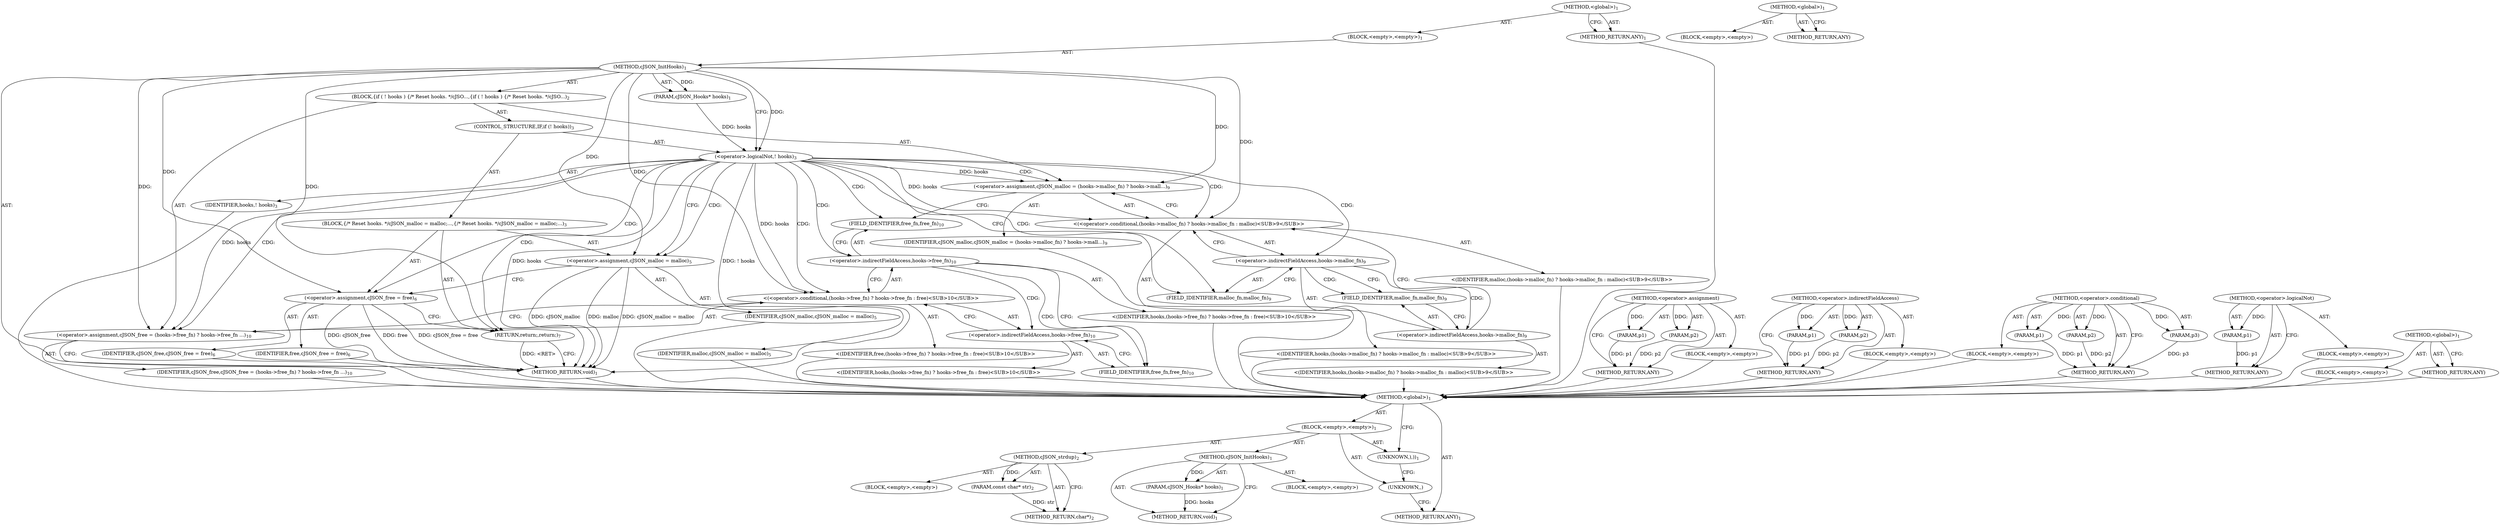digraph "cJSON_strdup" {
vulnerable_6 [label=<(METHOD,&lt;global&gt;)<SUB>1</SUB>>];
vulnerable_7 [label=<(BLOCK,&lt;empty&gt;,&lt;empty&gt;)<SUB>1</SUB>>];
vulnerable_8 [label=<(METHOD,cJSON_InitHooks)<SUB>1</SUB>>];
vulnerable_9 [label=<(PARAM,cJSON_Hooks* hooks)<SUB>1</SUB>>];
vulnerable_10 [label=<(BLOCK,{
	if ( ! hooks ) {
		/* Reset hooks. */
		cJSO...,{
	if ( ! hooks ) {
		/* Reset hooks. */
		cJSO...)<SUB>2</SUB>>];
vulnerable_11 [label=<(CONTROL_STRUCTURE,IF,if (! hooks))<SUB>3</SUB>>];
vulnerable_12 [label=<(&lt;operator&gt;.logicalNot,! hooks)<SUB>3</SUB>>];
vulnerable_13 [label=<(IDENTIFIER,hooks,! hooks)<SUB>3</SUB>>];
vulnerable_14 [label=<(BLOCK,{
		/* Reset hooks. */
		cJSON_malloc = malloc;...,{
		/* Reset hooks. */
		cJSON_malloc = malloc;...)<SUB>3</SUB>>];
vulnerable_15 [label=<(&lt;operator&gt;.assignment,cJSON_malloc = malloc)<SUB>5</SUB>>];
vulnerable_16 [label=<(IDENTIFIER,cJSON_malloc,cJSON_malloc = malloc)<SUB>5</SUB>>];
vulnerable_17 [label=<(IDENTIFIER,malloc,cJSON_malloc = malloc)<SUB>5</SUB>>];
vulnerable_18 [label=<(&lt;operator&gt;.assignment,cJSON_free = free)<SUB>6</SUB>>];
vulnerable_19 [label=<(IDENTIFIER,cJSON_free,cJSON_free = free)<SUB>6</SUB>>];
vulnerable_20 [label=<(IDENTIFIER,free,cJSON_free = free)<SUB>6</SUB>>];
vulnerable_21 [label=<(RETURN,return;,return;)<SUB>7</SUB>>];
vulnerable_22 [label=<(&lt;operator&gt;.assignment,cJSON_malloc = (hooks-&gt;malloc_fn) ? hooks-&gt;mall...)<SUB>9</SUB>>];
vulnerable_23 [label=<(IDENTIFIER,cJSON_malloc,cJSON_malloc = (hooks-&gt;malloc_fn) ? hooks-&gt;mall...)<SUB>9</SUB>>];
vulnerable_24 [label="<(&lt;operator&gt;.conditional,(hooks-&gt;malloc_fn) ? hooks-&gt;malloc_fn : malloc)<SUB>9</SUB>>"];
vulnerable_25 [label=<(&lt;operator&gt;.indirectFieldAccess,hooks-&gt;malloc_fn)<SUB>9</SUB>>];
vulnerable_26 [label="<(IDENTIFIER,hooks,(hooks-&gt;malloc_fn) ? hooks-&gt;malloc_fn : malloc)<SUB>9</SUB>>"];
vulnerable_27 [label=<(FIELD_IDENTIFIER,malloc_fn,malloc_fn)<SUB>9</SUB>>];
vulnerable_28 [label=<(&lt;operator&gt;.indirectFieldAccess,hooks-&gt;malloc_fn)<SUB>9</SUB>>];
vulnerable_29 [label="<(IDENTIFIER,hooks,(hooks-&gt;malloc_fn) ? hooks-&gt;malloc_fn : malloc)<SUB>9</SUB>>"];
vulnerable_30 [label=<(FIELD_IDENTIFIER,malloc_fn,malloc_fn)<SUB>9</SUB>>];
vulnerable_31 [label="<(IDENTIFIER,malloc,(hooks-&gt;malloc_fn) ? hooks-&gt;malloc_fn : malloc)<SUB>9</SUB>>"];
vulnerable_32 [label=<(&lt;operator&gt;.assignment,cJSON_free = (hooks-&gt;free_fn) ? hooks-&gt;free_fn ...)<SUB>10</SUB>>];
vulnerable_33 [label=<(IDENTIFIER,cJSON_free,cJSON_free = (hooks-&gt;free_fn) ? hooks-&gt;free_fn ...)<SUB>10</SUB>>];
vulnerable_34 [label="<(&lt;operator&gt;.conditional,(hooks-&gt;free_fn) ? hooks-&gt;free_fn : free)<SUB>10</SUB>>"];
vulnerable_35 [label=<(&lt;operator&gt;.indirectFieldAccess,hooks-&gt;free_fn)<SUB>10</SUB>>];
vulnerable_36 [label="<(IDENTIFIER,hooks,(hooks-&gt;free_fn) ? hooks-&gt;free_fn : free)<SUB>10</SUB>>"];
vulnerable_37 [label=<(FIELD_IDENTIFIER,free_fn,free_fn)<SUB>10</SUB>>];
vulnerable_38 [label=<(&lt;operator&gt;.indirectFieldAccess,hooks-&gt;free_fn)<SUB>10</SUB>>];
vulnerable_39 [label="<(IDENTIFIER,hooks,(hooks-&gt;free_fn) ? hooks-&gt;free_fn : free)<SUB>10</SUB>>"];
vulnerable_40 [label=<(FIELD_IDENTIFIER,free_fn,free_fn)<SUB>10</SUB>>];
vulnerable_41 [label="<(IDENTIFIER,free,(hooks-&gt;free_fn) ? hooks-&gt;free_fn : free)<SUB>10</SUB>>"];
vulnerable_42 [label=<(METHOD_RETURN,void)<SUB>1</SUB>>];
vulnerable_44 [label=<(METHOD_RETURN,ANY)<SUB>1</SUB>>];
vulnerable_63 [label=<(METHOD,&lt;operator&gt;.assignment)>];
vulnerable_64 [label=<(PARAM,p1)>];
vulnerable_65 [label=<(PARAM,p2)>];
vulnerable_66 [label=<(BLOCK,&lt;empty&gt;,&lt;empty&gt;)>];
vulnerable_67 [label=<(METHOD_RETURN,ANY)>];
vulnerable_74 [label=<(METHOD,&lt;operator&gt;.indirectFieldAccess)>];
vulnerable_75 [label=<(PARAM,p1)>];
vulnerable_76 [label=<(PARAM,p2)>];
vulnerable_77 [label=<(BLOCK,&lt;empty&gt;,&lt;empty&gt;)>];
vulnerable_78 [label=<(METHOD_RETURN,ANY)>];
vulnerable_68 [label=<(METHOD,&lt;operator&gt;.conditional)>];
vulnerable_69 [label=<(PARAM,p1)>];
vulnerable_70 [label=<(PARAM,p2)>];
vulnerable_71 [label=<(PARAM,p3)>];
vulnerable_72 [label=<(BLOCK,&lt;empty&gt;,&lt;empty&gt;)>];
vulnerable_73 [label=<(METHOD_RETURN,ANY)>];
vulnerable_59 [label=<(METHOD,&lt;operator&gt;.logicalNot)>];
vulnerable_60 [label=<(PARAM,p1)>];
vulnerable_61 [label=<(BLOCK,&lt;empty&gt;,&lt;empty&gt;)>];
vulnerable_62 [label=<(METHOD_RETURN,ANY)>];
vulnerable_53 [label=<(METHOD,&lt;global&gt;)<SUB>1</SUB>>];
vulnerable_54 [label=<(BLOCK,&lt;empty&gt;,&lt;empty&gt;)>];
vulnerable_55 [label=<(METHOD_RETURN,ANY)>];
fixed_6 [label=<(METHOD,&lt;global&gt;)<SUB>1</SUB>>];
fixed_7 [label=<(BLOCK,&lt;empty&gt;,&lt;empty&gt;)<SUB>1</SUB>>];
fixed_8 [label=<(METHOD,cJSON_InitHooks)<SUB>1</SUB>>];
fixed_9 [label=<(PARAM,cJSON_Hooks* hooks)<SUB>1</SUB>>];
fixed_10 [label=<(BLOCK,&lt;empty&gt;,&lt;empty&gt;)>];
fixed_11 [label=<(METHOD_RETURN,void)<SUB>1</SUB>>];
fixed_13 [label=<(UNKNOWN,),))<SUB>1</SUB>>];
fixed_14 [label=<(METHOD,cJSON_strdup)<SUB>2</SUB>>];
fixed_15 [label=<(PARAM,const char* str)<SUB>2</SUB>>];
fixed_16 [label=<(BLOCK,&lt;empty&gt;,&lt;empty&gt;)>];
fixed_17 [label=<(METHOD_RETURN,char*)<SUB>2</SUB>>];
fixed_19 [label=<(UNKNOWN,,)>];
fixed_20 [label=<(METHOD_RETURN,ANY)<SUB>1</SUB>>];
fixed_31 [label=<(METHOD,&lt;global&gt;)<SUB>1</SUB>>];
fixed_32 [label=<(BLOCK,&lt;empty&gt;,&lt;empty&gt;)>];
fixed_33 [label=<(METHOD_RETURN,ANY)>];
vulnerable_6 -> vulnerable_7  [key=0, label="AST: "];
vulnerable_6 -> vulnerable_44  [key=0, label="AST: "];
vulnerable_6 -> vulnerable_44  [key=1, label="CFG: "];
vulnerable_7 -> vulnerable_8  [key=0, label="AST: "];
vulnerable_8 -> vulnerable_9  [key=0, label="AST: "];
vulnerable_8 -> vulnerable_9  [key=1, label="DDG: "];
vulnerable_8 -> vulnerable_10  [key=0, label="AST: "];
vulnerable_8 -> vulnerable_42  [key=0, label="AST: "];
vulnerable_8 -> vulnerable_12  [key=0, label="CFG: "];
vulnerable_8 -> vulnerable_12  [key=1, label="DDG: "];
vulnerable_8 -> vulnerable_22  [key=0, label="DDG: "];
vulnerable_8 -> vulnerable_32  [key=0, label="DDG: "];
vulnerable_8 -> vulnerable_15  [key=0, label="DDG: "];
vulnerable_8 -> vulnerable_18  [key=0, label="DDG: "];
vulnerable_8 -> vulnerable_21  [key=0, label="DDG: "];
vulnerable_8 -> vulnerable_24  [key=0, label="DDG: "];
vulnerable_8 -> vulnerable_34  [key=0, label="DDG: "];
vulnerable_9 -> vulnerable_12  [key=0, label="DDG: hooks"];
vulnerable_10 -> vulnerable_11  [key=0, label="AST: "];
vulnerable_10 -> vulnerable_22  [key=0, label="AST: "];
vulnerable_10 -> vulnerable_32  [key=0, label="AST: "];
vulnerable_11 -> vulnerable_12  [key=0, label="AST: "];
vulnerable_11 -> vulnerable_14  [key=0, label="AST: "];
vulnerable_12 -> vulnerable_13  [key=0, label="AST: "];
vulnerable_12 -> vulnerable_15  [key=0, label="CFG: "];
vulnerable_12 -> vulnerable_15  [key=1, label="CDG: "];
vulnerable_12 -> vulnerable_27  [key=0, label="CFG: "];
vulnerable_12 -> vulnerable_27  [key=1, label="CDG: "];
vulnerable_12 -> vulnerable_42  [key=0, label="DDG: hooks"];
vulnerable_12 -> vulnerable_42  [key=1, label="DDG: ! hooks"];
vulnerable_12 -> vulnerable_22  [key=0, label="DDG: hooks"];
vulnerable_12 -> vulnerable_22  [key=1, label="CDG: "];
vulnerable_12 -> vulnerable_32  [key=0, label="DDG: hooks"];
vulnerable_12 -> vulnerable_32  [key=1, label="CDG: "];
vulnerable_12 -> vulnerable_24  [key=0, label="DDG: hooks"];
vulnerable_12 -> vulnerable_24  [key=1, label="CDG: "];
vulnerable_12 -> vulnerable_34  [key=0, label="DDG: hooks"];
vulnerable_12 -> vulnerable_34  [key=1, label="CDG: "];
vulnerable_12 -> vulnerable_21  [key=0, label="CDG: "];
vulnerable_12 -> vulnerable_37  [key=0, label="CDG: "];
vulnerable_12 -> vulnerable_25  [key=0, label="CDG: "];
vulnerable_12 -> vulnerable_18  [key=0, label="CDG: "];
vulnerable_12 -> vulnerable_35  [key=0, label="CDG: "];
vulnerable_13 -> fixed_6  [key=0];
vulnerable_14 -> vulnerable_15  [key=0, label="AST: "];
vulnerable_14 -> vulnerable_18  [key=0, label="AST: "];
vulnerable_14 -> vulnerable_21  [key=0, label="AST: "];
vulnerable_15 -> vulnerable_16  [key=0, label="AST: "];
vulnerable_15 -> vulnerable_17  [key=0, label="AST: "];
vulnerable_15 -> vulnerable_18  [key=0, label="CFG: "];
vulnerable_15 -> vulnerable_42  [key=0, label="DDG: cJSON_malloc"];
vulnerable_15 -> vulnerable_42  [key=1, label="DDG: malloc"];
vulnerable_15 -> vulnerable_42  [key=2, label="DDG: cJSON_malloc = malloc"];
vulnerable_16 -> fixed_6  [key=0];
vulnerable_17 -> fixed_6  [key=0];
vulnerable_18 -> vulnerable_19  [key=0, label="AST: "];
vulnerable_18 -> vulnerable_20  [key=0, label="AST: "];
vulnerable_18 -> vulnerable_21  [key=0, label="CFG: "];
vulnerable_18 -> vulnerable_42  [key=0, label="DDG: cJSON_free"];
vulnerable_18 -> vulnerable_42  [key=1, label="DDG: free"];
vulnerable_18 -> vulnerable_42  [key=2, label="DDG: cJSON_free = free"];
vulnerable_19 -> fixed_6  [key=0];
vulnerable_20 -> fixed_6  [key=0];
vulnerable_21 -> vulnerable_42  [key=0, label="CFG: "];
vulnerable_21 -> vulnerable_42  [key=1, label="DDG: &lt;RET&gt;"];
vulnerable_22 -> vulnerable_23  [key=0, label="AST: "];
vulnerable_22 -> vulnerable_24  [key=0, label="AST: "];
vulnerable_22 -> vulnerable_37  [key=0, label="CFG: "];
vulnerable_23 -> fixed_6  [key=0];
vulnerable_24 -> vulnerable_25  [key=0, label="AST: "];
vulnerable_24 -> vulnerable_28  [key=0, label="AST: "];
vulnerable_24 -> vulnerable_31  [key=0, label="AST: "];
vulnerable_24 -> vulnerable_22  [key=0, label="CFG: "];
vulnerable_25 -> vulnerable_26  [key=0, label="AST: "];
vulnerable_25 -> vulnerable_27  [key=0, label="AST: "];
vulnerable_25 -> vulnerable_30  [key=0, label="CFG: "];
vulnerable_25 -> vulnerable_30  [key=1, label="CDG: "];
vulnerable_25 -> vulnerable_24  [key=0, label="CFG: "];
vulnerable_25 -> vulnerable_28  [key=0, label="CDG: "];
vulnerable_26 -> fixed_6  [key=0];
vulnerable_27 -> vulnerable_25  [key=0, label="CFG: "];
vulnerable_28 -> vulnerable_29  [key=0, label="AST: "];
vulnerable_28 -> vulnerable_30  [key=0, label="AST: "];
vulnerable_28 -> vulnerable_24  [key=0, label="CFG: "];
vulnerable_29 -> fixed_6  [key=0];
vulnerable_30 -> vulnerable_28  [key=0, label="CFG: "];
vulnerable_31 -> fixed_6  [key=0];
vulnerable_32 -> vulnerable_33  [key=0, label="AST: "];
vulnerable_32 -> vulnerable_34  [key=0, label="AST: "];
vulnerable_32 -> vulnerable_42  [key=0, label="CFG: "];
vulnerable_33 -> fixed_6  [key=0];
vulnerable_34 -> vulnerable_35  [key=0, label="AST: "];
vulnerable_34 -> vulnerable_38  [key=0, label="AST: "];
vulnerable_34 -> vulnerable_41  [key=0, label="AST: "];
vulnerable_34 -> vulnerable_32  [key=0, label="CFG: "];
vulnerable_35 -> vulnerable_36  [key=0, label="AST: "];
vulnerable_35 -> vulnerable_37  [key=0, label="AST: "];
vulnerable_35 -> vulnerable_40  [key=0, label="CFG: "];
vulnerable_35 -> vulnerable_40  [key=1, label="CDG: "];
vulnerable_35 -> vulnerable_34  [key=0, label="CFG: "];
vulnerable_35 -> vulnerable_38  [key=0, label="CDG: "];
vulnerable_36 -> fixed_6  [key=0];
vulnerable_37 -> vulnerable_35  [key=0, label="CFG: "];
vulnerable_38 -> vulnerable_39  [key=0, label="AST: "];
vulnerable_38 -> vulnerable_40  [key=0, label="AST: "];
vulnerable_38 -> vulnerable_34  [key=0, label="CFG: "];
vulnerable_39 -> fixed_6  [key=0];
vulnerable_40 -> vulnerable_38  [key=0, label="CFG: "];
vulnerable_41 -> fixed_6  [key=0];
vulnerable_42 -> fixed_6  [key=0];
vulnerable_44 -> fixed_6  [key=0];
vulnerable_63 -> vulnerable_64  [key=0, label="AST: "];
vulnerable_63 -> vulnerable_64  [key=1, label="DDG: "];
vulnerable_63 -> vulnerable_66  [key=0, label="AST: "];
vulnerable_63 -> vulnerable_65  [key=0, label="AST: "];
vulnerable_63 -> vulnerable_65  [key=1, label="DDG: "];
vulnerable_63 -> vulnerable_67  [key=0, label="AST: "];
vulnerable_63 -> vulnerable_67  [key=1, label="CFG: "];
vulnerable_64 -> vulnerable_67  [key=0, label="DDG: p1"];
vulnerable_65 -> vulnerable_67  [key=0, label="DDG: p2"];
vulnerable_66 -> fixed_6  [key=0];
vulnerable_67 -> fixed_6  [key=0];
vulnerable_74 -> vulnerable_75  [key=0, label="AST: "];
vulnerable_74 -> vulnerable_75  [key=1, label="DDG: "];
vulnerable_74 -> vulnerable_77  [key=0, label="AST: "];
vulnerable_74 -> vulnerable_76  [key=0, label="AST: "];
vulnerable_74 -> vulnerable_76  [key=1, label="DDG: "];
vulnerable_74 -> vulnerable_78  [key=0, label="AST: "];
vulnerable_74 -> vulnerable_78  [key=1, label="CFG: "];
vulnerable_75 -> vulnerable_78  [key=0, label="DDG: p1"];
vulnerable_76 -> vulnerable_78  [key=0, label="DDG: p2"];
vulnerable_77 -> fixed_6  [key=0];
vulnerable_78 -> fixed_6  [key=0];
vulnerable_68 -> vulnerable_69  [key=0, label="AST: "];
vulnerable_68 -> vulnerable_69  [key=1, label="DDG: "];
vulnerable_68 -> vulnerable_72  [key=0, label="AST: "];
vulnerable_68 -> vulnerable_70  [key=0, label="AST: "];
vulnerable_68 -> vulnerable_70  [key=1, label="DDG: "];
vulnerable_68 -> vulnerable_73  [key=0, label="AST: "];
vulnerable_68 -> vulnerable_73  [key=1, label="CFG: "];
vulnerable_68 -> vulnerable_71  [key=0, label="AST: "];
vulnerable_68 -> vulnerable_71  [key=1, label="DDG: "];
vulnerable_69 -> vulnerable_73  [key=0, label="DDG: p1"];
vulnerable_70 -> vulnerable_73  [key=0, label="DDG: p2"];
vulnerable_71 -> vulnerable_73  [key=0, label="DDG: p3"];
vulnerable_72 -> fixed_6  [key=0];
vulnerable_73 -> fixed_6  [key=0];
vulnerable_59 -> vulnerable_60  [key=0, label="AST: "];
vulnerable_59 -> vulnerable_60  [key=1, label="DDG: "];
vulnerable_59 -> vulnerable_61  [key=0, label="AST: "];
vulnerable_59 -> vulnerable_62  [key=0, label="AST: "];
vulnerable_59 -> vulnerable_62  [key=1, label="CFG: "];
vulnerable_60 -> vulnerable_62  [key=0, label="DDG: p1"];
vulnerable_61 -> fixed_6  [key=0];
vulnerable_62 -> fixed_6  [key=0];
vulnerable_53 -> vulnerable_54  [key=0, label="AST: "];
vulnerable_53 -> vulnerable_55  [key=0, label="AST: "];
vulnerable_53 -> vulnerable_55  [key=1, label="CFG: "];
vulnerable_54 -> fixed_6  [key=0];
vulnerable_55 -> fixed_6  [key=0];
fixed_6 -> fixed_7  [key=0, label="AST: "];
fixed_6 -> fixed_20  [key=0, label="AST: "];
fixed_6 -> fixed_13  [key=0, label="CFG: "];
fixed_7 -> fixed_8  [key=0, label="AST: "];
fixed_7 -> fixed_13  [key=0, label="AST: "];
fixed_7 -> fixed_14  [key=0, label="AST: "];
fixed_7 -> fixed_19  [key=0, label="AST: "];
fixed_8 -> fixed_9  [key=0, label="AST: "];
fixed_8 -> fixed_9  [key=1, label="DDG: "];
fixed_8 -> fixed_10  [key=0, label="AST: "];
fixed_8 -> fixed_11  [key=0, label="AST: "];
fixed_8 -> fixed_11  [key=1, label="CFG: "];
fixed_9 -> fixed_11  [key=0, label="DDG: hooks"];
fixed_13 -> fixed_19  [key=0, label="CFG: "];
fixed_14 -> fixed_15  [key=0, label="AST: "];
fixed_14 -> fixed_15  [key=1, label="DDG: "];
fixed_14 -> fixed_16  [key=0, label="AST: "];
fixed_14 -> fixed_17  [key=0, label="AST: "];
fixed_14 -> fixed_17  [key=1, label="CFG: "];
fixed_15 -> fixed_17  [key=0, label="DDG: str"];
fixed_19 -> fixed_20  [key=0, label="CFG: "];
fixed_31 -> fixed_32  [key=0, label="AST: "];
fixed_31 -> fixed_33  [key=0, label="AST: "];
fixed_31 -> fixed_33  [key=1, label="CFG: "];
}
